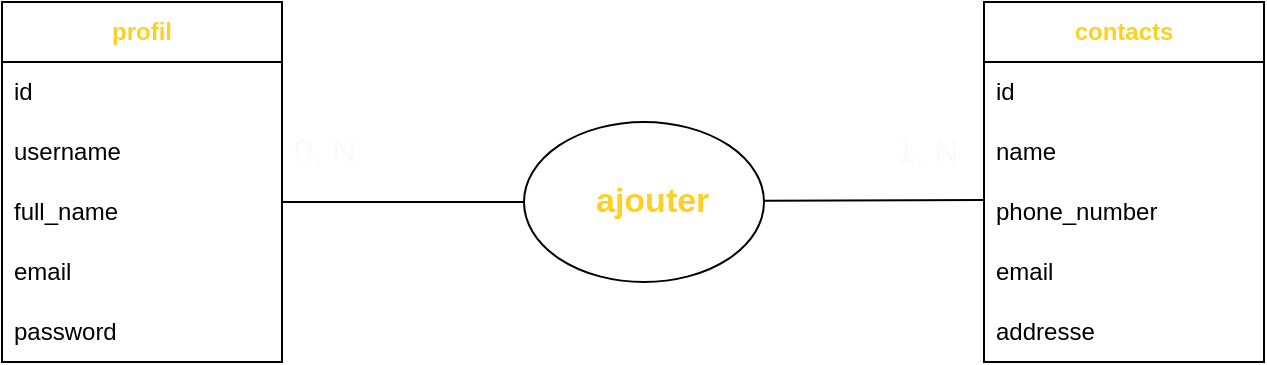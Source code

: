 <mxfile>
    <diagram id="udvhDBhBRIJE09NelPOW" name="MCD">
        <mxGraphModel dx="1088" dy="569" grid="1" gridSize="10" guides="1" tooltips="1" connect="1" arrows="1" fold="1" page="1" pageScale="1" pageWidth="850" pageHeight="1100" math="0" shadow="0">
            <root>
                <mxCell id="0"/>
                <mxCell id="1" parent="0"/>
                <mxCell id="4" value="&lt;font color=&quot;#ffcf24&quot;&gt;&lt;b&gt;profil&lt;/b&gt;&lt;/font&gt;" style="swimlane;fontStyle=0;childLayout=stackLayout;horizontal=1;startSize=30;horizontalStack=0;resizeParent=1;resizeParentMax=0;resizeLast=0;collapsible=1;marginBottom=0;whiteSpace=wrap;html=1;" parent="1" vertex="1">
                    <mxGeometry x="69" y="180" width="140" height="180" as="geometry"/>
                </mxCell>
                <mxCell id="5" value="id" style="text;strokeColor=none;fillColor=none;align=left;verticalAlign=middle;spacingLeft=4;spacingRight=4;overflow=hidden;points=[[0,0.5],[1,0.5]];portConstraint=eastwest;rotatable=0;whiteSpace=wrap;html=1;" parent="4" vertex="1">
                    <mxGeometry y="30" width="140" height="30" as="geometry"/>
                </mxCell>
                <mxCell id="6" value="username" style="text;strokeColor=none;fillColor=none;align=left;verticalAlign=middle;spacingLeft=4;spacingRight=4;overflow=hidden;points=[[0,0.5],[1,0.5]];portConstraint=eastwest;rotatable=0;whiteSpace=wrap;html=1;" parent="4" vertex="1">
                    <mxGeometry y="60" width="140" height="30" as="geometry"/>
                </mxCell>
                <mxCell id="12" value="full_name" style="text;strokeColor=none;fillColor=none;align=left;verticalAlign=middle;spacingLeft=4;spacingRight=4;overflow=hidden;points=[[0,0.5],[1,0.5]];portConstraint=eastwest;rotatable=0;whiteSpace=wrap;html=1;" parent="4" vertex="1">
                    <mxGeometry y="90" width="140" height="30" as="geometry"/>
                </mxCell>
                <mxCell id="13" value="email" style="text;strokeColor=none;fillColor=none;align=left;verticalAlign=middle;spacingLeft=4;spacingRight=4;overflow=hidden;points=[[0,0.5],[1,0.5]];portConstraint=eastwest;rotatable=0;whiteSpace=wrap;html=1;" parent="4" vertex="1">
                    <mxGeometry y="120" width="140" height="30" as="geometry"/>
                </mxCell>
                <mxCell id="14" value="password" style="text;strokeColor=none;fillColor=none;align=left;verticalAlign=middle;spacingLeft=4;spacingRight=4;overflow=hidden;points=[[0,0.5],[1,0.5]];portConstraint=eastwest;rotatable=0;whiteSpace=wrap;html=1;" parent="4" vertex="1">
                    <mxGeometry y="150" width="140" height="30" as="geometry"/>
                </mxCell>
                <mxCell id="8" value="&lt;b&gt;&lt;font color=&quot;#ffcf24&quot;&gt;contacts&lt;/font&gt;&lt;/b&gt;" style="swimlane;fontStyle=0;childLayout=stackLayout;horizontal=1;startSize=30;horizontalStack=0;resizeParent=1;resizeParentMax=0;resizeLast=0;collapsible=1;marginBottom=0;whiteSpace=wrap;html=1;" parent="1" vertex="1">
                    <mxGeometry x="560" y="180" width="140" height="180" as="geometry"/>
                </mxCell>
                <mxCell id="9" value="id" style="text;strokeColor=none;fillColor=none;align=left;verticalAlign=middle;spacingLeft=4;spacingRight=4;overflow=hidden;points=[[0,0.5],[1,0.5]];portConstraint=eastwest;rotatable=0;whiteSpace=wrap;html=1;" parent="8" vertex="1">
                    <mxGeometry y="30" width="140" height="30" as="geometry"/>
                </mxCell>
                <mxCell id="10" value="name" style="text;strokeColor=none;fillColor=none;align=left;verticalAlign=middle;spacingLeft=4;spacingRight=4;overflow=hidden;points=[[0,0.5],[1,0.5]];portConstraint=eastwest;rotatable=0;whiteSpace=wrap;html=1;" parent="8" vertex="1">
                    <mxGeometry y="60" width="140" height="30" as="geometry"/>
                </mxCell>
                <mxCell id="11" value="phone_number" style="text;strokeColor=none;fillColor=none;align=left;verticalAlign=middle;spacingLeft=4;spacingRight=4;overflow=hidden;points=[[0,0.5],[1,0.5]];portConstraint=eastwest;rotatable=0;whiteSpace=wrap;html=1;" parent="8" vertex="1">
                    <mxGeometry y="90" width="140" height="30" as="geometry"/>
                </mxCell>
                <mxCell id="15" value="email" style="text;strokeColor=none;fillColor=none;align=left;verticalAlign=middle;spacingLeft=4;spacingRight=4;overflow=hidden;points=[[0,0.5],[1,0.5]];portConstraint=eastwest;rotatable=0;whiteSpace=wrap;html=1;" parent="8" vertex="1">
                    <mxGeometry y="120" width="140" height="30" as="geometry"/>
                </mxCell>
                <mxCell id="16" value="addresse" style="text;strokeColor=none;fillColor=none;align=left;verticalAlign=middle;spacingLeft=4;spacingRight=4;overflow=hidden;points=[[0,0.5],[1,0.5]];portConstraint=eastwest;rotatable=0;whiteSpace=wrap;html=1;" parent="8" vertex="1">
                    <mxGeometry y="150" width="140" height="30" as="geometry"/>
                </mxCell>
                <mxCell id="17" value="" style="ellipse;whiteSpace=wrap;html=1;fontColor=#FFCF24;" parent="1" vertex="1">
                    <mxGeometry x="330" y="240" width="120" height="80" as="geometry"/>
                </mxCell>
                <mxCell id="18" value="&lt;b&gt;&lt;font style=&quot;font-size: 17px;&quot;&gt;ajouter&lt;/font&gt;&lt;/b&gt;" style="text;strokeColor=none;fillColor=none;align=left;verticalAlign=middle;spacingLeft=4;spacingRight=4;overflow=hidden;points=[[0,0.5],[1,0.5]];portConstraint=eastwest;rotatable=0;whiteSpace=wrap;html=1;fontColor=#FFCF24;" parent="1" vertex="1">
                    <mxGeometry x="360" y="265" width="80" height="30" as="geometry"/>
                </mxCell>
                <mxCell id="19" value="" style="endArrow=none;html=1;fontSize=17;fontColor=#FFCF24;entryX=0;entryY=0.5;entryDx=0;entryDy=0;" parent="1" target="17" edge="1">
                    <mxGeometry width="50" height="50" relative="1" as="geometry">
                        <mxPoint x="209" y="280" as="sourcePoint"/>
                        <mxPoint x="259" y="230" as="targetPoint"/>
                    </mxGeometry>
                </mxCell>
                <mxCell id="20" value="" style="endArrow=none;html=1;fontSize=17;fontColor=#FFCF24;" parent="1" edge="1">
                    <mxGeometry width="50" height="50" relative="1" as="geometry">
                        <mxPoint x="450" y="279.33" as="sourcePoint"/>
                        <mxPoint x="560" y="279" as="targetPoint"/>
                    </mxGeometry>
                </mxCell>
                <mxCell id="21" value="&lt;font color=&quot;#fafafa&quot;&gt;0, N&lt;/font&gt;" style="text;strokeColor=none;fillColor=none;align=left;verticalAlign=middle;spacingLeft=4;spacingRight=4;overflow=hidden;points=[[0,0.5],[1,0.5]];portConstraint=eastwest;rotatable=0;whiteSpace=wrap;html=1;fontSize=17;fontColor=#FFCF24;" parent="1" vertex="1">
                    <mxGeometry x="209" y="240" width="100" height="30" as="geometry"/>
                </mxCell>
                <mxCell id="22" value="&lt;font color=&quot;#fafafa&quot;&gt;1, N&lt;/font&gt;" style="text;strokeColor=none;fillColor=none;align=left;verticalAlign=middle;spacingLeft=4;spacingRight=4;overflow=hidden;points=[[0,0.5],[1,0.5]];portConstraint=eastwest;rotatable=0;whiteSpace=wrap;html=1;fontSize=17;fontColor=#FFCF24;" parent="1" vertex="1">
                    <mxGeometry x="510" y="240" width="100" height="30" as="geometry"/>
                </mxCell>
            </root>
        </mxGraphModel>
    </diagram>
    <diagram name="MLD" id="nGR09AYqSvHixqle08Rz">
        <mxGraphModel dx="816" dy="427" grid="1" gridSize="10" guides="1" tooltips="1" connect="1" arrows="1" fold="1" page="1" pageScale="1" pageWidth="850" pageHeight="1100" math="0" shadow="0">
            <root>
                <mxCell id="YLe1EMHzaTOB--Y_EQhk-0"/>
                <mxCell id="YLe1EMHzaTOB--Y_EQhk-1" parent="YLe1EMHzaTOB--Y_EQhk-0"/>
                <mxCell id="YLe1EMHzaTOB--Y_EQhk-2" value="&lt;font color=&quot;#ffcf24&quot;&gt;&lt;b&gt;profil&lt;/b&gt;&lt;/font&gt;" style="swimlane;fontStyle=0;childLayout=stackLayout;horizontal=1;startSize=30;horizontalStack=0;resizeParent=1;resizeParentMax=0;resizeLast=0;collapsible=1;marginBottom=0;whiteSpace=wrap;html=1;" parent="YLe1EMHzaTOB--Y_EQhk-1" vertex="1">
                    <mxGeometry x="69" y="180" width="140" height="180" as="geometry"/>
                </mxCell>
                <mxCell id="YLe1EMHzaTOB--Y_EQhk-3" value="id" style="text;strokeColor=none;fillColor=none;align=left;verticalAlign=middle;spacingLeft=4;spacingRight=4;overflow=hidden;points=[[0,0.5],[1,0.5]];portConstraint=eastwest;rotatable=0;whiteSpace=wrap;html=1;" parent="YLe1EMHzaTOB--Y_EQhk-2" vertex="1">
                    <mxGeometry y="30" width="140" height="30" as="geometry"/>
                </mxCell>
                <mxCell id="AHdVrO8TXRnXqdeQF6tP-10" value="" style="endArrow=none;html=1;fontSize=17;fontColor=#fafafa;" parent="YLe1EMHzaTOB--Y_EQhk-2" edge="1">
                    <mxGeometry width="50" height="50" relative="1" as="geometry">
                        <mxPoint x="1" y="50" as="sourcePoint"/>
                        <mxPoint x="41" y="50" as="targetPoint"/>
                    </mxGeometry>
                </mxCell>
                <mxCell id="YLe1EMHzaTOB--Y_EQhk-4" value="username" style="text;strokeColor=none;fillColor=none;align=left;verticalAlign=middle;spacingLeft=4;spacingRight=4;overflow=hidden;points=[[0,0.5],[1,0.5]];portConstraint=eastwest;rotatable=0;whiteSpace=wrap;html=1;" parent="YLe1EMHzaTOB--Y_EQhk-2" vertex="1">
                    <mxGeometry y="60" width="140" height="30" as="geometry"/>
                </mxCell>
                <mxCell id="YLe1EMHzaTOB--Y_EQhk-5" value="full_name" style="text;strokeColor=none;fillColor=none;align=left;verticalAlign=middle;spacingLeft=4;spacingRight=4;overflow=hidden;points=[[0,0.5],[1,0.5]];portConstraint=eastwest;rotatable=0;whiteSpace=wrap;html=1;" parent="YLe1EMHzaTOB--Y_EQhk-2" vertex="1">
                    <mxGeometry y="90" width="140" height="30" as="geometry"/>
                </mxCell>
                <mxCell id="YLe1EMHzaTOB--Y_EQhk-6" value="email" style="text;strokeColor=none;fillColor=none;align=left;verticalAlign=middle;spacingLeft=4;spacingRight=4;overflow=hidden;points=[[0,0.5],[1,0.5]];portConstraint=eastwest;rotatable=0;whiteSpace=wrap;html=1;" parent="YLe1EMHzaTOB--Y_EQhk-2" vertex="1">
                    <mxGeometry y="120" width="140" height="30" as="geometry"/>
                </mxCell>
                <mxCell id="YLe1EMHzaTOB--Y_EQhk-7" value="userpassword" style="text;strokeColor=none;fillColor=none;align=left;verticalAlign=middle;spacingLeft=4;spacingRight=4;overflow=hidden;points=[[0,0.5],[1,0.5]];portConstraint=eastwest;rotatable=0;whiteSpace=wrap;html=1;" parent="YLe1EMHzaTOB--Y_EQhk-2" vertex="1">
                    <mxGeometry y="150" width="140" height="30" as="geometry"/>
                </mxCell>
                <mxCell id="YLe1EMHzaTOB--Y_EQhk-8" value="&lt;b&gt;&lt;font color=&quot;#ffcf24&quot;&gt;contacts&lt;/font&gt;&lt;/b&gt;" style="swimlane;fontStyle=0;childLayout=stackLayout;horizontal=1;startSize=30;horizontalStack=0;resizeParent=1;resizeParentMax=0;resizeLast=0;collapsible=1;marginBottom=0;whiteSpace=wrap;html=1;" parent="YLe1EMHzaTOB--Y_EQhk-1" vertex="1">
                    <mxGeometry x="560" y="180" width="140" height="210" as="geometry"/>
                </mxCell>
                <mxCell id="YLe1EMHzaTOB--Y_EQhk-9" value="id" style="text;strokeColor=none;fillColor=none;align=left;verticalAlign=middle;spacingLeft=4;spacingRight=4;overflow=hidden;points=[[0,0.5],[1,0.5]];portConstraint=eastwest;rotatable=0;whiteSpace=wrap;html=1;" parent="YLe1EMHzaTOB--Y_EQhk-8" vertex="1">
                    <mxGeometry y="30" width="140" height="30" as="geometry"/>
                </mxCell>
                <mxCell id="AHdVrO8TXRnXqdeQF6tP-9" value="" style="endArrow=none;html=1;fontSize=17;fontColor=#fafafa;" parent="YLe1EMHzaTOB--Y_EQhk-8" edge="1">
                    <mxGeometry width="50" height="50" relative="1" as="geometry">
                        <mxPoint y="50" as="sourcePoint"/>
                        <mxPoint x="40" y="50" as="targetPoint"/>
                    </mxGeometry>
                </mxCell>
                <mxCell id="YLe1EMHzaTOB--Y_EQhk-10" value="name" style="text;strokeColor=none;fillColor=none;align=left;verticalAlign=middle;spacingLeft=4;spacingRight=4;overflow=hidden;points=[[0,0.5],[1,0.5]];portConstraint=eastwest;rotatable=0;whiteSpace=wrap;html=1;" parent="YLe1EMHzaTOB--Y_EQhk-8" vertex="1">
                    <mxGeometry y="60" width="140" height="30" as="geometry"/>
                </mxCell>
                <mxCell id="YLe1EMHzaTOB--Y_EQhk-11" value="phone_number" style="text;strokeColor=none;fillColor=none;align=left;verticalAlign=middle;spacingLeft=4;spacingRight=4;overflow=hidden;points=[[0,0.5],[1,0.5]];portConstraint=eastwest;rotatable=0;whiteSpace=wrap;html=1;" parent="YLe1EMHzaTOB--Y_EQhk-8" vertex="1">
                    <mxGeometry y="90" width="140" height="30" as="geometry"/>
                </mxCell>
                <mxCell id="YLe1EMHzaTOB--Y_EQhk-12" value="email" style="text;strokeColor=none;fillColor=none;align=left;verticalAlign=middle;spacingLeft=4;spacingRight=4;overflow=hidden;points=[[0,0.5],[1,0.5]];portConstraint=eastwest;rotatable=0;whiteSpace=wrap;html=1;" parent="YLe1EMHzaTOB--Y_EQhk-8" vertex="1">
                    <mxGeometry y="120" width="140" height="30" as="geometry"/>
                </mxCell>
                <mxCell id="YLe1EMHzaTOB--Y_EQhk-13" value="addresse" style="text;strokeColor=none;fillColor=none;align=left;verticalAlign=middle;spacingLeft=4;spacingRight=4;overflow=hidden;points=[[0,0.5],[1,0.5]];portConstraint=eastwest;rotatable=0;whiteSpace=wrap;html=1;" parent="YLe1EMHzaTOB--Y_EQhk-8" vertex="1">
                    <mxGeometry y="150" width="140" height="30" as="geometry"/>
                </mxCell>
                <mxCell id="LdFw7v7GjqVtVRplWcHO-0" value="#profil_id" style="text;strokeColor=none;fillColor=none;align=left;verticalAlign=middle;spacingLeft=4;spacingRight=4;overflow=hidden;points=[[0,0.5],[1,0.5]];portConstraint=eastwest;rotatable=0;whiteSpace=wrap;html=1;" parent="YLe1EMHzaTOB--Y_EQhk-8" vertex="1">
                    <mxGeometry y="180" width="140" height="30" as="geometry"/>
                </mxCell>
                <mxCell id="YLe1EMHzaTOB--Y_EQhk-16" value="" style="endArrow=none;html=1;fontSize=17;fontColor=#FFCF24;entryX=-0.018;entryY=0;entryDx=0;entryDy=0;entryPerimeter=0;" parent="YLe1EMHzaTOB--Y_EQhk-1" target="AHdVrO8TXRnXqdeQF6tP-7" edge="1">
                    <mxGeometry width="50" height="50" relative="1" as="geometry">
                        <mxPoint x="209" y="280" as="sourcePoint"/>
                        <mxPoint x="350.8" y="94.99" as="targetPoint"/>
                    </mxGeometry>
                </mxCell>
                <mxCell id="YLe1EMHzaTOB--Y_EQhk-17" value="" style="endArrow=none;html=1;fontSize=17;fontColor=#FFCF24;" parent="YLe1EMHzaTOB--Y_EQhk-1" edge="1">
                    <mxGeometry width="50" height="50" relative="1" as="geometry">
                        <mxPoint x="450" y="279.33" as="sourcePoint"/>
                        <mxPoint x="560" y="279" as="targetPoint"/>
                    </mxGeometry>
                </mxCell>
                <mxCell id="YLe1EMHzaTOB--Y_EQhk-18" value="&lt;font color=&quot;#fafafa&quot;&gt;0, N&lt;/font&gt;" style="text;strokeColor=none;fillColor=none;align=left;verticalAlign=middle;spacingLeft=4;spacingRight=4;overflow=hidden;points=[[0,0.5],[1,0.5]];portConstraint=eastwest;rotatable=0;whiteSpace=wrap;html=1;fontSize=17;fontColor=#FFCF24;" parent="YLe1EMHzaTOB--Y_EQhk-1" vertex="1">
                    <mxGeometry x="209" y="240" width="100" height="30" as="geometry"/>
                </mxCell>
                <mxCell id="YLe1EMHzaTOB--Y_EQhk-19" value="&lt;font color=&quot;#fafafa&quot;&gt;1, 1&lt;/font&gt;" style="text;strokeColor=none;fillColor=none;align=left;verticalAlign=middle;spacingLeft=4;spacingRight=4;overflow=hidden;points=[[0,0.5],[1,0.5]];portConstraint=eastwest;rotatable=0;whiteSpace=wrap;html=1;fontSize=17;fontColor=#FFCF24;" parent="YLe1EMHzaTOB--Y_EQhk-1" vertex="1">
                    <mxGeometry x="510" y="240" width="100" height="30" as="geometry"/>
                </mxCell>
                <mxCell id="AHdVrO8TXRnXqdeQF6tP-5" value="ajouter" style="swimlane;fontStyle=0;childLayout=stackLayout;horizontal=1;startSize=30;horizontalStack=0;resizeParent=1;resizeParentMax=0;resizeLast=0;collapsible=1;marginBottom=0;whiteSpace=wrap;html=1;fontSize=17;fontColor=#fafafa;perimeterSpacing=1;rounded=1;strokeWidth=1;glass=0;swimlaneLine=1;shadow=0;" parent="YLe1EMHzaTOB--Y_EQhk-1" vertex="1">
                    <mxGeometry x="310" y="220" width="140" height="120" as="geometry"/>
                </mxCell>
                <mxCell id="AHdVrO8TXRnXqdeQF6tP-6" value="id" style="text;strokeColor=none;fillColor=none;align=left;verticalAlign=middle;spacingLeft=4;spacingRight=4;overflow=hidden;points=[[0,0.5],[1,0.5]];portConstraint=eastwest;rotatable=0;whiteSpace=wrap;html=1;fontSize=17;fontColor=#fafafa;" parent="AHdVrO8TXRnXqdeQF6tP-5" vertex="1">
                    <mxGeometry y="30" width="140" height="30" as="geometry"/>
                </mxCell>
                <mxCell id="AHdVrO8TXRnXqdeQF6tP-11" value="" style="endArrow=none;html=1;fontSize=17;fontColor=#fafafa;" parent="AHdVrO8TXRnXqdeQF6tP-5" edge="1">
                    <mxGeometry width="50" height="50" relative="1" as="geometry">
                        <mxPoint y="50" as="sourcePoint"/>
                        <mxPoint x="40" y="50" as="targetPoint"/>
                    </mxGeometry>
                </mxCell>
                <mxCell id="AHdVrO8TXRnXqdeQF6tP-7" value="#contact_id" style="text;strokeColor=none;fillColor=none;align=left;verticalAlign=middle;spacingLeft=4;spacingRight=4;overflow=hidden;points=[[0,0.5],[1,0.5]];portConstraint=eastwest;rotatable=0;whiteSpace=wrap;html=1;fontSize=17;fontColor=#fafafa;" parent="AHdVrO8TXRnXqdeQF6tP-5" vertex="1">
                    <mxGeometry y="60" width="140" height="30" as="geometry"/>
                </mxCell>
                <mxCell id="AHdVrO8TXRnXqdeQF6tP-8" value="#profil_id" style="text;strokeColor=none;fillColor=none;align=left;verticalAlign=middle;spacingLeft=4;spacingRight=4;overflow=hidden;points=[[0,0.5],[1,0.5]];portConstraint=eastwest;rotatable=0;whiteSpace=wrap;html=1;fontSize=17;fontColor=#fafafa;" parent="AHdVrO8TXRnXqdeQF6tP-5" vertex="1">
                    <mxGeometry y="90" width="140" height="30" as="geometry"/>
                </mxCell>
            </root>
        </mxGraphModel>
    </diagram>
</mxfile>